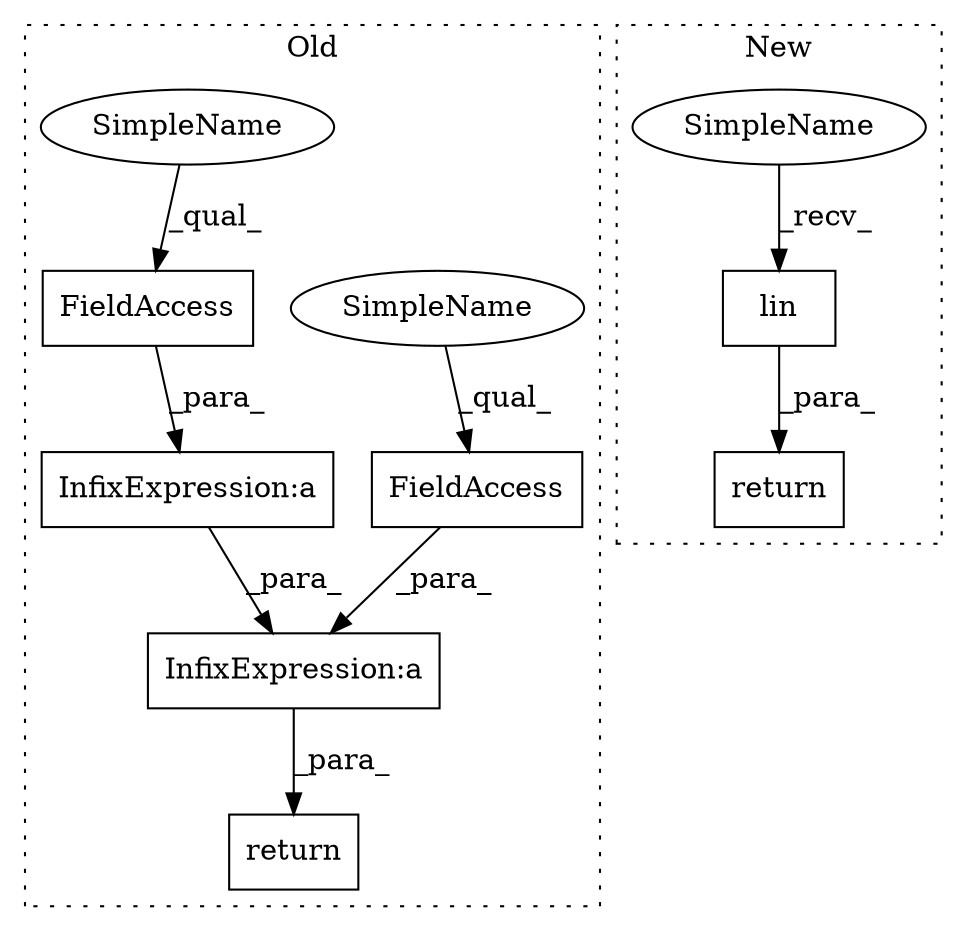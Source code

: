 digraph G {
subgraph cluster0 {
1 [label="return" a="41" s="3690" l="7" shape="box"];
4 [label="InfixExpression:a" a="27" s="3717" l="3" shape="box"];
5 [label="InfixExpression:a" a="27" s="3701" l="3" shape="box"];
6 [label="FieldAccess" a="22" s="3720" l="9" shape="box"];
7 [label="FieldAccess" a="22" s="3704" l="12" shape="box"];
8 [label="SimpleName" a="42" s="3720" l="4" shape="ellipse"];
9 [label="SimpleName" a="42" s="3704" l="4" shape="ellipse"];
label = "Old";
style="dotted";
}
subgraph cluster1 {
2 [label="lin" a="32" s="5031,5037" l="4,1" shape="box"];
3 [label="return" a="41" s="5019" l="7" shape="box"];
10 [label="SimpleName" a="42" s="5026" l="4" shape="ellipse"];
label = "New";
style="dotted";
}
2 -> 3 [label="_para_"];
4 -> 1 [label="_para_"];
5 -> 4 [label="_para_"];
6 -> 4 [label="_para_"];
7 -> 5 [label="_para_"];
8 -> 6 [label="_qual_"];
9 -> 7 [label="_qual_"];
10 -> 2 [label="_recv_"];
}